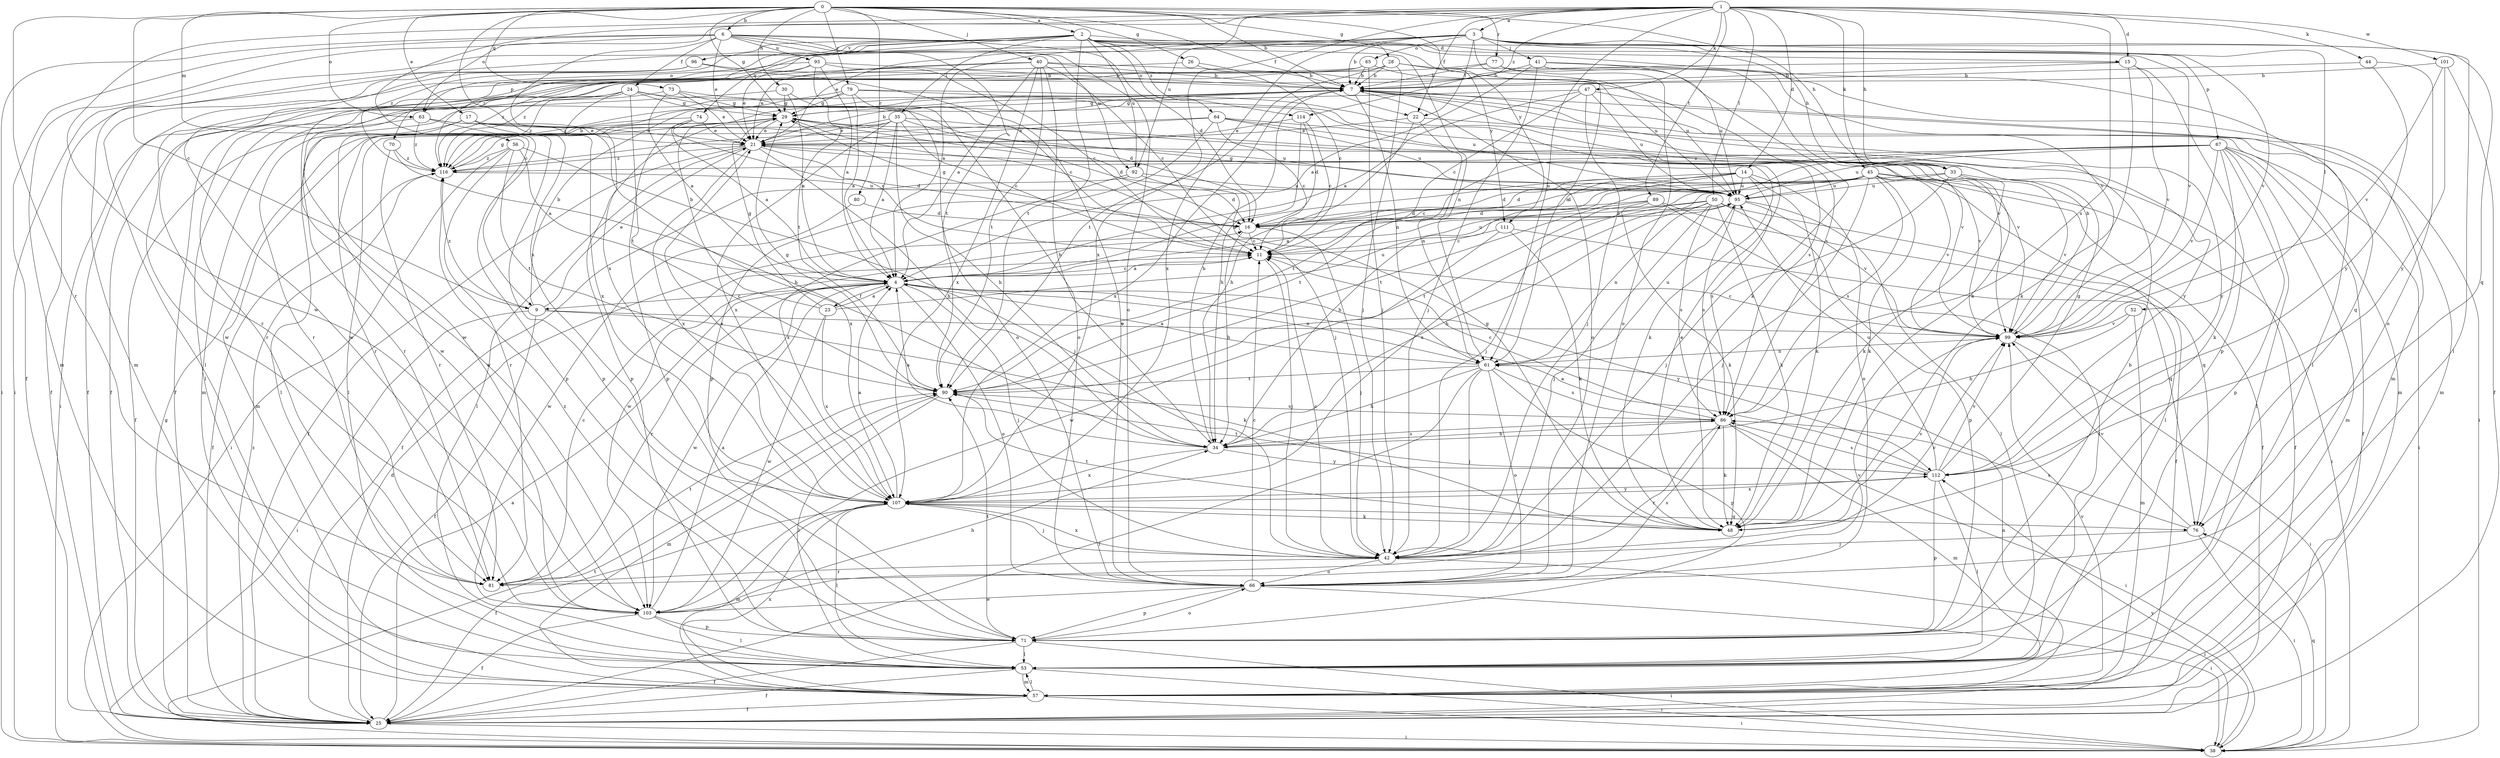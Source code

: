 strict digraph  {
0;
1;
2;
3;
4;
6;
7;
9;
11;
14;
15;
16;
17;
21;
22;
23;
24;
25;
26;
28;
29;
30;
33;
34;
35;
38;
40;
41;
42;
44;
45;
47;
48;
50;
52;
53;
56;
57;
61;
63;
64;
65;
66;
67;
70;
71;
73;
74;
76;
77;
79;
80;
81;
86;
89;
90;
92;
93;
95;
96;
99;
101;
103;
107;
111;
112;
114;
116;
0 -> 2  [label=a];
0 -> 6  [label=b];
0 -> 7  [label=b];
0 -> 9  [label=c];
0 -> 17  [label=e];
0 -> 22  [label=f];
0 -> 26  [label=g];
0 -> 28  [label=g];
0 -> 29  [label=g];
0 -> 30  [label=h];
0 -> 33  [label=h];
0 -> 40  [label=j];
0 -> 56  [label=m];
0 -> 63  [label=o];
0 -> 73  [label=q];
0 -> 77  [label=r];
0 -> 79  [label=r];
0 -> 80  [label=r];
0 -> 81  [label=r];
0 -> 107  [label=x];
0 -> 111  [label=y];
1 -> 3  [label=a];
1 -> 9  [label=c];
1 -> 14  [label=d];
1 -> 15  [label=d];
1 -> 22  [label=f];
1 -> 33  [label=h];
1 -> 44  [label=k];
1 -> 45  [label=k];
1 -> 47  [label=k];
1 -> 50  [label=l];
1 -> 61  [label=n];
1 -> 63  [label=o];
1 -> 86  [label=s];
1 -> 89  [label=t];
1 -> 92  [label=u];
1 -> 101  [label=w];
1 -> 103  [label=w];
1 -> 107  [label=x];
1 -> 114  [label=z];
2 -> 15  [label=d];
2 -> 35  [label=i];
2 -> 38  [label=i];
2 -> 57  [label=m];
2 -> 61  [label=n];
2 -> 63  [label=o];
2 -> 64  [label=o];
2 -> 74  [label=q];
2 -> 76  [label=q];
2 -> 90  [label=t];
2 -> 92  [label=u];
2 -> 96  [label=v];
2 -> 99  [label=v];
2 -> 111  [label=y];
2 -> 114  [label=z];
2 -> 116  [label=z];
3 -> 4  [label=a];
3 -> 7  [label=b];
3 -> 21  [label=e];
3 -> 22  [label=f];
3 -> 33  [label=h];
3 -> 41  [label=j];
3 -> 52  [label=l];
3 -> 53  [label=l];
3 -> 61  [label=n];
3 -> 65  [label=o];
3 -> 67  [label=p];
3 -> 70  [label=p];
3 -> 99  [label=v];
3 -> 107  [label=x];
3 -> 116  [label=z];
4 -> 9  [label=c];
4 -> 11  [label=c];
4 -> 23  [label=f];
4 -> 42  [label=j];
4 -> 61  [label=n];
4 -> 66  [label=o];
4 -> 81  [label=r];
4 -> 103  [label=w];
4 -> 112  [label=y];
6 -> 16  [label=d];
6 -> 21  [label=e];
6 -> 24  [label=f];
6 -> 25  [label=f];
6 -> 38  [label=i];
6 -> 57  [label=m];
6 -> 66  [label=o];
6 -> 90  [label=t];
6 -> 92  [label=u];
6 -> 93  [label=u];
6 -> 99  [label=v];
6 -> 107  [label=x];
7 -> 29  [label=g];
7 -> 38  [label=i];
7 -> 57  [label=m];
7 -> 61  [label=n];
7 -> 66  [label=o];
7 -> 76  [label=q];
7 -> 107  [label=x];
9 -> 7  [label=b];
9 -> 21  [label=e];
9 -> 25  [label=f];
9 -> 38  [label=i];
9 -> 48  [label=k];
9 -> 99  [label=v];
9 -> 116  [label=z];
11 -> 4  [label=a];
11 -> 42  [label=j];
11 -> 95  [label=u];
14 -> 4  [label=a];
14 -> 16  [label=d];
14 -> 34  [label=h];
14 -> 48  [label=k];
14 -> 66  [label=o];
14 -> 86  [label=s];
14 -> 90  [label=t];
14 -> 95  [label=u];
15 -> 7  [label=b];
15 -> 25  [label=f];
15 -> 48  [label=k];
15 -> 71  [label=p];
15 -> 99  [label=v];
16 -> 11  [label=c];
16 -> 29  [label=g];
16 -> 34  [label=h];
16 -> 42  [label=j];
17 -> 21  [label=e];
17 -> 71  [label=p];
17 -> 81  [label=r];
17 -> 95  [label=u];
17 -> 103  [label=w];
21 -> 7  [label=b];
21 -> 16  [label=d];
21 -> 25  [label=f];
21 -> 34  [label=h];
21 -> 48  [label=k];
21 -> 53  [label=l];
21 -> 99  [label=v];
21 -> 107  [label=x];
21 -> 116  [label=z];
22 -> 21  [label=e];
22 -> 34  [label=h];
22 -> 61  [label=n];
22 -> 112  [label=y];
23 -> 4  [label=a];
23 -> 7  [label=b];
23 -> 29  [label=g];
23 -> 95  [label=u];
23 -> 103  [label=w];
23 -> 107  [label=x];
24 -> 16  [label=d];
24 -> 29  [label=g];
24 -> 81  [label=r];
24 -> 90  [label=t];
24 -> 95  [label=u];
24 -> 103  [label=w];
24 -> 107  [label=x];
24 -> 116  [label=z];
25 -> 4  [label=a];
25 -> 16  [label=d];
25 -> 29  [label=g];
25 -> 38  [label=i];
25 -> 116  [label=z];
26 -> 7  [label=b];
26 -> 11  [label=c];
26 -> 81  [label=r];
28 -> 7  [label=b];
28 -> 25  [label=f];
28 -> 42  [label=j];
28 -> 57  [label=m];
28 -> 90  [label=t];
28 -> 95  [label=u];
29 -> 21  [label=e];
29 -> 42  [label=j];
29 -> 71  [label=p];
29 -> 81  [label=r];
30 -> 4  [label=a];
30 -> 29  [label=g];
30 -> 57  [label=m];
30 -> 66  [label=o];
33 -> 16  [label=d];
33 -> 25  [label=f];
33 -> 42  [label=j];
33 -> 48  [label=k];
33 -> 95  [label=u];
33 -> 99  [label=v];
34 -> 4  [label=a];
34 -> 7  [label=b];
34 -> 86  [label=s];
34 -> 107  [label=x];
34 -> 112  [label=y];
35 -> 4  [label=a];
35 -> 11  [label=c];
35 -> 16  [label=d];
35 -> 21  [label=e];
35 -> 34  [label=h];
35 -> 53  [label=l];
35 -> 57  [label=m];
35 -> 99  [label=v];
35 -> 107  [label=x];
38 -> 76  [label=q];
38 -> 90  [label=t];
38 -> 112  [label=y];
40 -> 4  [label=a];
40 -> 7  [label=b];
40 -> 11  [label=c];
40 -> 21  [label=e];
40 -> 34  [label=h];
40 -> 86  [label=s];
40 -> 90  [label=t];
40 -> 103  [label=w];
40 -> 107  [label=x];
41 -> 4  [label=a];
41 -> 7  [label=b];
41 -> 42  [label=j];
41 -> 48  [label=k];
41 -> 53  [label=l];
41 -> 95  [label=u];
42 -> 11  [label=c];
42 -> 38  [label=i];
42 -> 66  [label=o];
42 -> 81  [label=r];
42 -> 99  [label=v];
42 -> 107  [label=x];
44 -> 7  [label=b];
44 -> 66  [label=o];
44 -> 112  [label=y];
45 -> 11  [label=c];
45 -> 16  [label=d];
45 -> 25  [label=f];
45 -> 38  [label=i];
45 -> 42  [label=j];
45 -> 48  [label=k];
45 -> 53  [label=l];
45 -> 86  [label=s];
45 -> 90  [label=t];
45 -> 95  [label=u];
45 -> 99  [label=v];
45 -> 107  [label=x];
47 -> 4  [label=a];
47 -> 11  [label=c];
47 -> 29  [label=g];
47 -> 42  [label=j];
47 -> 57  [label=m];
47 -> 95  [label=u];
48 -> 21  [label=e];
48 -> 29  [label=g];
48 -> 90  [label=t];
48 -> 99  [label=v];
50 -> 16  [label=d];
50 -> 25  [label=f];
50 -> 34  [label=h];
50 -> 42  [label=j];
50 -> 48  [label=k];
50 -> 61  [label=n];
50 -> 71  [label=p];
50 -> 86  [label=s];
50 -> 103  [label=w];
52 -> 34  [label=h];
52 -> 57  [label=m];
52 -> 99  [label=v];
53 -> 25  [label=f];
53 -> 38  [label=i];
53 -> 57  [label=m];
56 -> 4  [label=a];
56 -> 38  [label=i];
56 -> 42  [label=j];
56 -> 81  [label=r];
56 -> 90  [label=t];
56 -> 116  [label=z];
57 -> 25  [label=f];
57 -> 38  [label=i];
57 -> 53  [label=l];
57 -> 61  [label=n];
57 -> 99  [label=v];
57 -> 107  [label=x];
61 -> 4  [label=a];
61 -> 25  [label=f];
61 -> 34  [label=h];
61 -> 42  [label=j];
61 -> 66  [label=o];
61 -> 71  [label=p];
61 -> 86  [label=s];
61 -> 90  [label=t];
61 -> 95  [label=u];
63 -> 21  [label=e];
63 -> 25  [label=f];
63 -> 34  [label=h];
63 -> 71  [label=p];
63 -> 116  [label=z];
64 -> 11  [label=c];
64 -> 21  [label=e];
64 -> 71  [label=p];
64 -> 95  [label=u];
64 -> 99  [label=v];
64 -> 112  [label=y];
64 -> 116  [label=z];
65 -> 7  [label=b];
65 -> 42  [label=j];
65 -> 95  [label=u];
65 -> 103  [label=w];
65 -> 116  [label=z];
66 -> 11  [label=c];
66 -> 38  [label=i];
66 -> 71  [label=p];
66 -> 86  [label=s];
66 -> 103  [label=w];
67 -> 25  [label=f];
67 -> 38  [label=i];
67 -> 42  [label=j];
67 -> 48  [label=k];
67 -> 53  [label=l];
67 -> 57  [label=m];
67 -> 71  [label=p];
67 -> 90  [label=t];
67 -> 95  [label=u];
67 -> 99  [label=v];
67 -> 116  [label=z];
70 -> 81  [label=r];
70 -> 107  [label=x];
70 -> 116  [label=z];
71 -> 7  [label=b];
71 -> 25  [label=f];
71 -> 38  [label=i];
71 -> 53  [label=l];
71 -> 66  [label=o];
71 -> 90  [label=t];
71 -> 116  [label=z];
73 -> 4  [label=a];
73 -> 21  [label=e];
73 -> 29  [label=g];
73 -> 53  [label=l];
73 -> 66  [label=o];
74 -> 4  [label=a];
74 -> 11  [label=c];
74 -> 21  [label=e];
74 -> 53  [label=l];
74 -> 71  [label=p];
76 -> 38  [label=i];
76 -> 42  [label=j];
76 -> 86  [label=s];
76 -> 99  [label=v];
77 -> 7  [label=b];
77 -> 25  [label=f];
77 -> 48  [label=k];
77 -> 66  [label=o];
79 -> 4  [label=a];
79 -> 11  [label=c];
79 -> 29  [label=g];
79 -> 81  [label=r];
79 -> 86  [label=s];
79 -> 99  [label=v];
79 -> 116  [label=z];
80 -> 16  [label=d];
80 -> 103  [label=w];
81 -> 11  [label=c];
81 -> 90  [label=t];
86 -> 11  [label=c];
86 -> 34  [label=h];
86 -> 38  [label=i];
86 -> 48  [label=k];
86 -> 57  [label=m];
86 -> 81  [label=r];
89 -> 4  [label=a];
89 -> 16  [label=d];
89 -> 48  [label=k];
89 -> 53  [label=l];
89 -> 76  [label=q];
89 -> 90  [label=t];
90 -> 29  [label=g];
90 -> 53  [label=l];
90 -> 57  [label=m];
90 -> 86  [label=s];
92 -> 16  [label=d];
92 -> 25  [label=f];
92 -> 95  [label=u];
92 -> 107  [label=x];
93 -> 4  [label=a];
93 -> 7  [label=b];
93 -> 11  [label=c];
93 -> 21  [label=e];
93 -> 38  [label=i];
93 -> 90  [label=t];
93 -> 116  [label=z];
95 -> 16  [label=d];
95 -> 29  [label=g];
95 -> 53  [label=l];
95 -> 86  [label=s];
95 -> 99  [label=v];
96 -> 7  [label=b];
96 -> 25  [label=f];
96 -> 53  [label=l];
96 -> 66  [label=o];
96 -> 103  [label=w];
99 -> 7  [label=b];
99 -> 11  [label=c];
99 -> 38  [label=i];
99 -> 61  [label=n];
101 -> 7  [label=b];
101 -> 25  [label=f];
101 -> 99  [label=v];
101 -> 112  [label=y];
103 -> 4  [label=a];
103 -> 25  [label=f];
103 -> 34  [label=h];
103 -> 53  [label=l];
103 -> 71  [label=p];
103 -> 99  [label=v];
107 -> 4  [label=a];
107 -> 21  [label=e];
107 -> 25  [label=f];
107 -> 42  [label=j];
107 -> 48  [label=k];
107 -> 53  [label=l];
107 -> 57  [label=m];
107 -> 76  [label=q];
107 -> 112  [label=y];
111 -> 11  [label=c];
111 -> 48  [label=k];
111 -> 76  [label=q];
111 -> 103  [label=w];
112 -> 4  [label=a];
112 -> 29  [label=g];
112 -> 53  [label=l];
112 -> 71  [label=p];
112 -> 86  [label=s];
112 -> 90  [label=t];
112 -> 95  [label=u];
112 -> 99  [label=v];
112 -> 107  [label=x];
114 -> 11  [label=c];
114 -> 16  [label=d];
114 -> 21  [label=e];
114 -> 34  [label=h];
116 -> 7  [label=b];
116 -> 25  [label=f];
116 -> 29  [label=g];
116 -> 95  [label=u];
}
